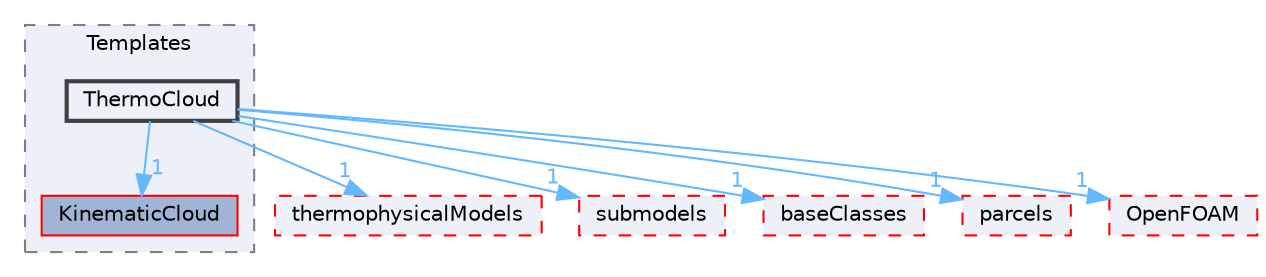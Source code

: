 digraph "src/lagrangian/intermediate/clouds/Templates/ThermoCloud"
{
 // LATEX_PDF_SIZE
  bgcolor="transparent";
  edge [fontname=Helvetica,fontsize=10,labelfontname=Helvetica,labelfontsize=10];
  node [fontname=Helvetica,fontsize=10,shape=box,height=0.2,width=0.4];
  compound=true
  subgraph clusterdir_f332ac72f0d3698ba18c2dc3cab43221 {
    graph [ bgcolor="#edf0f7", pencolor="grey50", label="Templates", fontname=Helvetica,fontsize=10 style="filled,dashed", URL="dir_f332ac72f0d3698ba18c2dc3cab43221.html",tooltip=""]
  dir_f2c567e1bc38681b9a77ebee52460481 [label="KinematicCloud", fillcolor="#a2b4d6", color="red", style="filled", URL="dir_f2c567e1bc38681b9a77ebee52460481.html",tooltip=""];
  dir_34627bec83161f273e714da7ad5d064d [label="ThermoCloud", fillcolor="#edf0f7", color="grey25", style="filled,bold", URL="dir_34627bec83161f273e714da7ad5d064d.html",tooltip=""];
  }
  dir_2778d089ec5c4f66810b11f753867003 [label="thermophysicalModels", fillcolor="#edf0f7", color="red", style="filled,dashed", URL="dir_2778d089ec5c4f66810b11f753867003.html",tooltip=""];
  dir_825de5f87f0ef3ae7d76ccd6a5458244 [label="submodels", fillcolor="#edf0f7", color="red", style="filled,dashed", URL="dir_825de5f87f0ef3ae7d76ccd6a5458244.html",tooltip=""];
  dir_8406eabe9caa8508b9c075038a008bd7 [label="baseClasses", fillcolor="#edf0f7", color="red", style="filled,dashed", URL="dir_8406eabe9caa8508b9c075038a008bd7.html",tooltip=""];
  dir_b8d19ddbdf0975644e34192d6313800e [label="parcels", fillcolor="#edf0f7", color="red", style="filled,dashed", URL="dir_b8d19ddbdf0975644e34192d6313800e.html",tooltip=""];
  dir_c5473ff19b20e6ec4dfe5c310b3778a8 [label="OpenFOAM", fillcolor="#edf0f7", color="red", style="filled,dashed", URL="dir_c5473ff19b20e6ec4dfe5c310b3778a8.html",tooltip=""];
  dir_34627bec83161f273e714da7ad5d064d->dir_2778d089ec5c4f66810b11f753867003 [headlabel="1", labeldistance=1.5 headhref="dir_004008_004022.html" href="dir_004008_004022.html" color="steelblue1" fontcolor="steelblue1"];
  dir_34627bec83161f273e714da7ad5d064d->dir_825de5f87f0ef3ae7d76ccd6a5458244 [headlabel="1", labeldistance=1.5 headhref="dir_004008_003801.html" href="dir_004008_003801.html" color="steelblue1" fontcolor="steelblue1"];
  dir_34627bec83161f273e714da7ad5d064d->dir_8406eabe9caa8508b9c075038a008bd7 [headlabel="1", labeldistance=1.5 headhref="dir_004008_000200.html" href="dir_004008_000200.html" color="steelblue1" fontcolor="steelblue1"];
  dir_34627bec83161f273e714da7ad5d064d->dir_b8d19ddbdf0975644e34192d6313800e [headlabel="1", labeldistance=1.5 headhref="dir_004008_002785.html" href="dir_004008_002785.html" color="steelblue1" fontcolor="steelblue1"];
  dir_34627bec83161f273e714da7ad5d064d->dir_c5473ff19b20e6ec4dfe5c310b3778a8 [headlabel="1", labeldistance=1.5 headhref="dir_004008_002695.html" href="dir_004008_002695.html" color="steelblue1" fontcolor="steelblue1"];
  dir_34627bec83161f273e714da7ad5d064d->dir_f2c567e1bc38681b9a77ebee52460481 [headlabel="1", labeldistance=1.5 headhref="dir_004008_002021.html" href="dir_004008_002021.html" color="steelblue1" fontcolor="steelblue1"];
}
